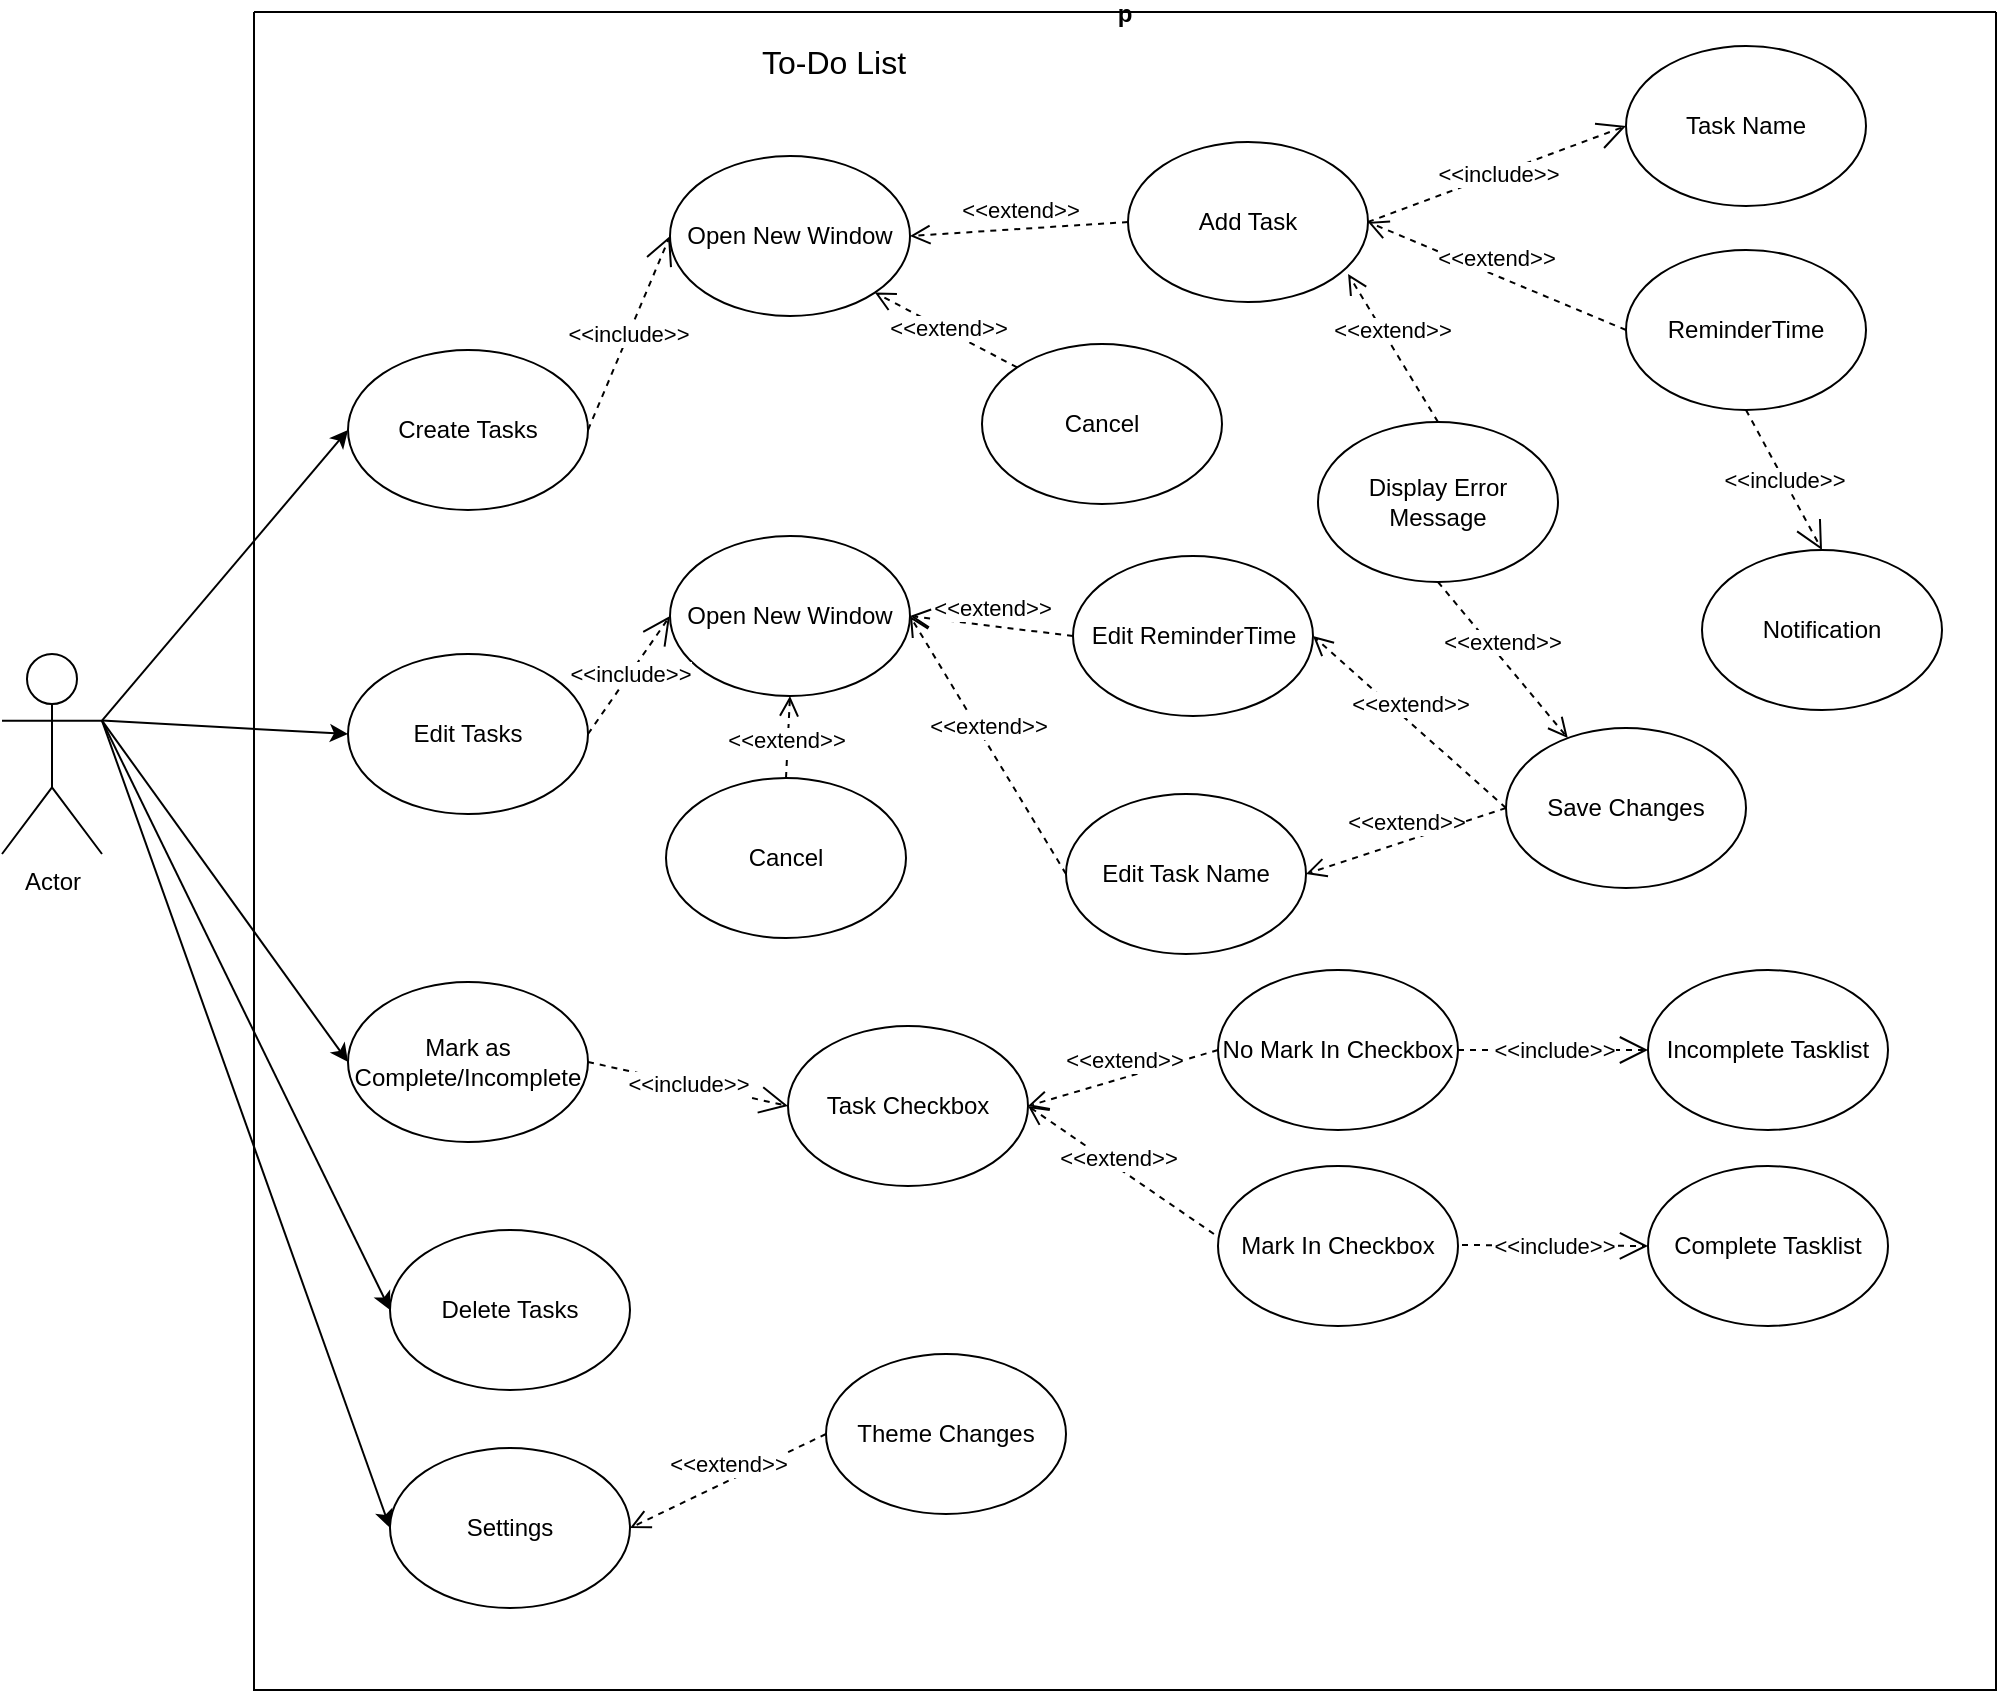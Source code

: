 <mxfile version="26.1.1">
  <diagram name="Sivu-1" id="iHHKouJceG0UiuAxufxZ">
    <mxGraphModel dx="2074" dy="1132" grid="0" gridSize="9" guides="1" tooltips="1" connect="1" arrows="1" fold="1" page="1" pageScale="1" pageWidth="1654" pageHeight="1169" math="0" shadow="0">
      <root>
        <mxCell id="0" />
        <mxCell id="1" parent="0" />
        <mxCell id="2YaicK8iOlo2KjXPD142-1" value="Actor" style="shape=umlActor;verticalLabelPosition=bottom;verticalAlign=top;html=1;outlineConnect=0;" parent="1" vertex="1">
          <mxGeometry x="41" y="468" width="50" height="100" as="geometry" />
        </mxCell>
        <mxCell id="2YaicK8iOlo2KjXPD142-2" value="p" style="swimlane;startSize=0;" parent="1" vertex="1">
          <mxGeometry x="167" y="147" width="871" height="839" as="geometry">
            <mxRectangle x="180" y="260" width="50" height="40" as="alternateBounds" />
          </mxGeometry>
        </mxCell>
        <mxCell id="2YaicK8iOlo2KjXPD142-3" value="&lt;font size=&quot;3&quot;&gt;To-Do List&lt;/font&gt;" style="text;html=1;align=center;verticalAlign=middle;whiteSpace=wrap;rounded=0;" parent="2YaicK8iOlo2KjXPD142-2" vertex="1">
          <mxGeometry x="245" y="10" width="90" height="30" as="geometry" />
        </mxCell>
        <mxCell id="2YaicK8iOlo2KjXPD142-4" value="Create Tasks" style="ellipse;whiteSpace=wrap;html=1;" parent="2YaicK8iOlo2KjXPD142-2" vertex="1">
          <mxGeometry x="47" y="169" width="120" height="80" as="geometry" />
        </mxCell>
        <mxCell id="2YaicK8iOlo2KjXPD142-6" value="Settings" style="ellipse;whiteSpace=wrap;html=1;" parent="2YaicK8iOlo2KjXPD142-2" vertex="1">
          <mxGeometry x="68" y="718" width="120" height="80" as="geometry" />
        </mxCell>
        <mxCell id="2YaicK8iOlo2KjXPD142-8" value="Edit Tasks" style="ellipse;whiteSpace=wrap;html=1;" parent="2YaicK8iOlo2KjXPD142-2" vertex="1">
          <mxGeometry x="47" y="321" width="120" height="80" as="geometry" />
        </mxCell>
        <mxCell id="2YaicK8iOlo2KjXPD142-9" value="Delete Tasks" style="ellipse;whiteSpace=wrap;html=1;" parent="2YaicK8iOlo2KjXPD142-2" vertex="1">
          <mxGeometry x="68" y="609" width="120" height="80" as="geometry" />
        </mxCell>
        <mxCell id="2YaicK8iOlo2KjXPD142-13" value="Open New Window" style="ellipse;whiteSpace=wrap;html=1;" parent="2YaicK8iOlo2KjXPD142-2" vertex="1">
          <mxGeometry x="208" y="72" width="120" height="80" as="geometry" />
        </mxCell>
        <mxCell id="2YaicK8iOlo2KjXPD142-15" value="&amp;lt;&amp;lt;include&amp;gt;&amp;gt;" style="endArrow=open;endSize=12;dashed=1;html=1;rounded=0;exitX=1;exitY=0.5;exitDx=0;exitDy=0;entryX=0;entryY=0.5;entryDx=0;entryDy=0;" parent="2YaicK8iOlo2KjXPD142-2" source="2YaicK8iOlo2KjXPD142-4" target="2YaicK8iOlo2KjXPD142-13" edge="1">
          <mxGeometry width="160" relative="1" as="geometry">
            <mxPoint x="206" y="270" as="sourcePoint" />
            <mxPoint x="366" y="270" as="targetPoint" />
            <mxPoint as="offset" />
          </mxGeometry>
        </mxCell>
        <mxCell id="2YaicK8iOlo2KjXPD142-19" value="ReminderTime" style="ellipse;whiteSpace=wrap;html=1;" parent="2YaicK8iOlo2KjXPD142-2" vertex="1">
          <mxGeometry x="686" y="119" width="120" height="80" as="geometry" />
        </mxCell>
        <mxCell id="2YaicK8iOlo2KjXPD142-20" value="&amp;lt;&amp;lt;extend&amp;gt;&amp;gt;" style="html=1;verticalAlign=bottom;endArrow=open;dashed=1;endSize=8;curved=0;rounded=0;exitX=0;exitY=0.5;exitDx=0;exitDy=0;entryX=1;entryY=0.5;entryDx=0;entryDy=0;" parent="2YaicK8iOlo2KjXPD142-2" source="2YaicK8iOlo2KjXPD142-19" target="2YaicK8iOlo2KjXPD142-33" edge="1">
          <mxGeometry relative="1" as="geometry">
            <mxPoint x="326" y="320" as="sourcePoint" />
            <mxPoint x="246" y="320" as="targetPoint" />
            <mxPoint as="offset" />
          </mxGeometry>
        </mxCell>
        <mxCell id="2YaicK8iOlo2KjXPD142-21" value="Task Name" style="ellipse;whiteSpace=wrap;html=1;" parent="2YaicK8iOlo2KjXPD142-2" vertex="1">
          <mxGeometry x="686" y="17" width="120" height="80" as="geometry" />
        </mxCell>
        <mxCell id="2YaicK8iOlo2KjXPD142-22" value="&amp;lt;&amp;lt;include&amp;gt;&amp;gt;" style="endArrow=open;endSize=12;dashed=1;html=1;rounded=0;entryX=0;entryY=0.5;entryDx=0;entryDy=0;exitX=1;exitY=0.5;exitDx=0;exitDy=0;" parent="2YaicK8iOlo2KjXPD142-2" source="2YaicK8iOlo2KjXPD142-33" target="2YaicK8iOlo2KjXPD142-21" edge="1">
          <mxGeometry width="160" relative="1" as="geometry">
            <mxPoint x="206" y="320" as="sourcePoint" />
            <mxPoint x="366" y="320" as="targetPoint" />
          </mxGeometry>
        </mxCell>
        <mxCell id="2YaicK8iOlo2KjXPD142-23" value="Open New Window" style="ellipse;whiteSpace=wrap;html=1;" parent="2YaicK8iOlo2KjXPD142-2" vertex="1">
          <mxGeometry x="208" y="262" width="120" height="80" as="geometry" />
        </mxCell>
        <mxCell id="2YaicK8iOlo2KjXPD142-24" value="&amp;lt;&amp;lt;include&amp;gt;&amp;gt;" style="endArrow=open;endSize=12;dashed=1;html=1;rounded=0;exitX=1;exitY=0.5;exitDx=0;exitDy=0;entryX=0;entryY=0.5;entryDx=0;entryDy=0;" parent="2YaicK8iOlo2KjXPD142-2" source="2YaicK8iOlo2KjXPD142-8" target="2YaicK8iOlo2KjXPD142-23" edge="1">
          <mxGeometry width="160" relative="1" as="geometry">
            <mxPoint x="206" y="320" as="sourcePoint" />
            <mxPoint x="366" y="320" as="targetPoint" />
          </mxGeometry>
        </mxCell>
        <mxCell id="2YaicK8iOlo2KjXPD142-25" value="Edit ReminderTime" style="ellipse;whiteSpace=wrap;html=1;" parent="2YaicK8iOlo2KjXPD142-2" vertex="1">
          <mxGeometry x="409.5" y="272" width="120" height="80" as="geometry" />
        </mxCell>
        <mxCell id="2YaicK8iOlo2KjXPD142-26" value="Edit Task Name" style="ellipse;whiteSpace=wrap;html=1;" parent="2YaicK8iOlo2KjXPD142-2" vertex="1">
          <mxGeometry x="406" y="391" width="120" height="80" as="geometry" />
        </mxCell>
        <mxCell id="2YaicK8iOlo2KjXPD142-29" value="&amp;lt;&amp;lt;extend&amp;gt;&amp;gt;" style="html=1;verticalAlign=bottom;endArrow=open;dashed=1;endSize=8;curved=0;rounded=0;entryX=1;entryY=0.5;entryDx=0;entryDy=0;exitX=0;exitY=0.5;exitDx=0;exitDy=0;" parent="2YaicK8iOlo2KjXPD142-2" source="2YaicK8iOlo2KjXPD142-26" target="2YaicK8iOlo2KjXPD142-23" edge="1">
          <mxGeometry relative="1" as="geometry">
            <mxPoint x="325" y="360" as="sourcePoint" />
            <mxPoint x="245" y="360" as="targetPoint" />
          </mxGeometry>
        </mxCell>
        <mxCell id="2YaicK8iOlo2KjXPD142-27" value="&amp;lt;&amp;lt;extend&amp;gt;&amp;gt;" style="html=1;verticalAlign=bottom;endArrow=open;dashed=1;endSize=8;curved=0;rounded=0;entryX=1;entryY=0.5;entryDx=0;entryDy=0;exitX=0;exitY=0.5;exitDx=0;exitDy=0;" parent="2YaicK8iOlo2KjXPD142-2" source="2YaicK8iOlo2KjXPD142-25" target="2YaicK8iOlo2KjXPD142-23" edge="1">
          <mxGeometry relative="1" as="geometry">
            <mxPoint x="326" y="320" as="sourcePoint" />
            <mxPoint x="246" y="320" as="targetPoint" />
          </mxGeometry>
        </mxCell>
        <mxCell id="2YaicK8iOlo2KjXPD142-30" value="Display Error Message" style="ellipse;whiteSpace=wrap;html=1;" parent="2YaicK8iOlo2KjXPD142-2" vertex="1">
          <mxGeometry x="532" y="205" width="120" height="80" as="geometry" />
        </mxCell>
        <mxCell id="2YaicK8iOlo2KjXPD142-32" value="&amp;lt;&amp;lt;extend&amp;gt;&amp;gt;" style="html=1;verticalAlign=bottom;endArrow=open;dashed=1;endSize=8;curved=0;rounded=0;exitX=0.5;exitY=0;exitDx=0;exitDy=0;entryX=0.917;entryY=0.825;entryDx=0;entryDy=0;entryPerimeter=0;" parent="2YaicK8iOlo2KjXPD142-2" source="2YaicK8iOlo2KjXPD142-30" target="2YaicK8iOlo2KjXPD142-33" edge="1">
          <mxGeometry relative="1" as="geometry">
            <mxPoint x="325" y="380" as="sourcePoint" />
            <mxPoint x="731" y="50" as="targetPoint" />
          </mxGeometry>
        </mxCell>
        <mxCell id="2YaicK8iOlo2KjXPD142-33" value="Add Task" style="ellipse;whiteSpace=wrap;html=1;" parent="2YaicK8iOlo2KjXPD142-2" vertex="1">
          <mxGeometry x="437" y="65" width="120" height="80" as="geometry" />
        </mxCell>
        <mxCell id="2YaicK8iOlo2KjXPD142-36" value="Cancel" style="ellipse;whiteSpace=wrap;html=1;" parent="2YaicK8iOlo2KjXPD142-2" vertex="1">
          <mxGeometry x="206" y="383" width="120" height="80" as="geometry" />
        </mxCell>
        <mxCell id="2YaicK8iOlo2KjXPD142-37" value="&amp;lt;&amp;lt;extend&amp;gt;&amp;gt;" style="html=1;verticalAlign=bottom;endArrow=open;dashed=1;endSize=8;curved=0;rounded=0;entryX=0.5;entryY=1;entryDx=0;entryDy=0;exitX=0.5;exitY=0;exitDx=0;exitDy=0;" parent="2YaicK8iOlo2KjXPD142-2" source="2YaicK8iOlo2KjXPD142-36" target="2YaicK8iOlo2KjXPD142-23" edge="1">
          <mxGeometry x="-0.518" relative="1" as="geometry">
            <mxPoint x="525" y="441" as="sourcePoint" />
            <mxPoint x="445" y="441" as="targetPoint" />
            <mxPoint as="offset" />
          </mxGeometry>
        </mxCell>
        <mxCell id="2YaicK8iOlo2KjXPD142-38" value="Save Changes" style="ellipse;whiteSpace=wrap;html=1;" parent="2YaicK8iOlo2KjXPD142-2" vertex="1">
          <mxGeometry x="626" y="358" width="120" height="80" as="geometry" />
        </mxCell>
        <mxCell id="2YaicK8iOlo2KjXPD142-43" value="Cancel" style="ellipse;whiteSpace=wrap;html=1;" parent="2YaicK8iOlo2KjXPD142-2" vertex="1">
          <mxGeometry x="364" y="166" width="120" height="80" as="geometry" />
        </mxCell>
        <mxCell id="2YaicK8iOlo2KjXPD142-45" value="&amp;lt;&amp;lt;extend&amp;gt;&amp;gt;" style="html=1;verticalAlign=bottom;endArrow=open;dashed=1;endSize=8;curved=0;rounded=0;entryX=1;entryY=1;entryDx=0;entryDy=0;exitX=0;exitY=0;exitDx=0;exitDy=0;" parent="2YaicK8iOlo2KjXPD142-2" source="2YaicK8iOlo2KjXPD142-43" target="2YaicK8iOlo2KjXPD142-13" edge="1">
          <mxGeometry x="-0.113" y="7" relative="1" as="geometry">
            <mxPoint x="516" y="500" as="sourcePoint" />
            <mxPoint x="436" y="500" as="targetPoint" />
            <mxPoint as="offset" />
          </mxGeometry>
        </mxCell>
        <mxCell id="2YaicK8iOlo2KjXPD142-46" value="&amp;lt;&amp;lt;extend&amp;gt;&amp;gt;" style="html=1;verticalAlign=bottom;endArrow=open;dashed=1;endSize=8;curved=0;rounded=0;entryX=1;entryY=0.5;entryDx=0;entryDy=0;exitX=0;exitY=0.5;exitDx=0;exitDy=0;" parent="2YaicK8iOlo2KjXPD142-2" source="2YaicK8iOlo2KjXPD142-33" target="2YaicK8iOlo2KjXPD142-13" edge="1">
          <mxGeometry relative="1" as="geometry">
            <mxPoint x="518" y="440" as="sourcePoint" />
            <mxPoint x="438" y="440" as="targetPoint" />
          </mxGeometry>
        </mxCell>
        <mxCell id="2YaicK8iOlo2KjXPD142-47" value="&amp;lt;&amp;lt;extend&amp;gt;&amp;gt;" style="html=1;verticalAlign=bottom;endArrow=open;dashed=1;endSize=8;curved=0;rounded=0;entryX=1;entryY=0.5;entryDx=0;entryDy=0;exitX=0;exitY=0.5;exitDx=0;exitDy=0;" parent="2YaicK8iOlo2KjXPD142-2" source="2YaicK8iOlo2KjXPD142-38" target="2YaicK8iOlo2KjXPD142-25" edge="1">
          <mxGeometry relative="1" as="geometry">
            <mxPoint x="518" y="440" as="sourcePoint" />
            <mxPoint x="438" y="440" as="targetPoint" />
          </mxGeometry>
        </mxCell>
        <mxCell id="2YaicK8iOlo2KjXPD142-49" value="&amp;lt;&amp;lt;extend&amp;gt;&amp;gt;" style="html=1;verticalAlign=bottom;endArrow=open;dashed=1;endSize=8;curved=0;rounded=0;entryX=1;entryY=0.5;entryDx=0;entryDy=0;exitX=0;exitY=0.5;exitDx=0;exitDy=0;" parent="2YaicK8iOlo2KjXPD142-2" source="2YaicK8iOlo2KjXPD142-38" target="2YaicK8iOlo2KjXPD142-26" edge="1">
          <mxGeometry relative="1" as="geometry">
            <mxPoint x="518" y="440" as="sourcePoint" />
            <mxPoint x="438" y="440" as="targetPoint" />
          </mxGeometry>
        </mxCell>
        <mxCell id="2YaicK8iOlo2KjXPD142-51" value="&amp;lt;&amp;lt;extend&amp;gt;&amp;gt;" style="html=1;verticalAlign=bottom;endArrow=open;dashed=1;endSize=8;curved=0;rounded=0;exitX=0.5;exitY=1;exitDx=0;exitDy=0;" parent="2YaicK8iOlo2KjXPD142-2" source="2YaicK8iOlo2KjXPD142-30" target="2YaicK8iOlo2KjXPD142-38" edge="1">
          <mxGeometry relative="1" as="geometry">
            <mxPoint x="518" y="440" as="sourcePoint" />
            <mxPoint x="438" y="440" as="targetPoint" />
          </mxGeometry>
        </mxCell>
        <mxCell id="2YaicK8iOlo2KjXPD142-54" value="Mark as Complete/Incomplete" style="ellipse;whiteSpace=wrap;html=1;" parent="2YaicK8iOlo2KjXPD142-2" vertex="1">
          <mxGeometry x="47" y="485" width="120" height="80" as="geometry" />
        </mxCell>
        <mxCell id="2YaicK8iOlo2KjXPD142-56" value="Task Checkbox" style="ellipse;whiteSpace=wrap;html=1;" parent="2YaicK8iOlo2KjXPD142-2" vertex="1">
          <mxGeometry x="267" y="507" width="120" height="80" as="geometry" />
        </mxCell>
        <mxCell id="2YaicK8iOlo2KjXPD142-57" value="No Mark In Checkbox" style="ellipse;whiteSpace=wrap;html=1;" parent="2YaicK8iOlo2KjXPD142-2" vertex="1">
          <mxGeometry x="482" y="479" width="120" height="80" as="geometry" />
        </mxCell>
        <mxCell id="2YaicK8iOlo2KjXPD142-60" value="Mark In Checkbox" style="ellipse;whiteSpace=wrap;html=1;" parent="2YaicK8iOlo2KjXPD142-2" vertex="1">
          <mxGeometry x="482" y="577" width="120" height="80" as="geometry" />
        </mxCell>
        <mxCell id="2YaicK8iOlo2KjXPD142-61" value="&amp;lt;&amp;lt;include&amp;gt;&amp;gt;" style="endArrow=open;endSize=12;dashed=1;html=1;rounded=0;exitX=1;exitY=0.5;exitDx=0;exitDy=0;entryX=0;entryY=0.5;entryDx=0;entryDy=0;" parent="2YaicK8iOlo2KjXPD142-2" source="2YaicK8iOlo2KjXPD142-54" target="2YaicK8iOlo2KjXPD142-56" edge="1">
          <mxGeometry width="160" relative="1" as="geometry">
            <mxPoint x="407" y="430" as="sourcePoint" />
            <mxPoint x="567" y="430" as="targetPoint" />
          </mxGeometry>
        </mxCell>
        <mxCell id="2YaicK8iOlo2KjXPD142-62" value="&amp;lt;&amp;lt;extend&amp;gt;&amp;gt;" style="html=1;verticalAlign=bottom;endArrow=open;dashed=1;endSize=8;curved=0;rounded=0;entryX=1;entryY=0.5;entryDx=0;entryDy=0;exitX=0;exitY=0.5;exitDx=0;exitDy=0;" parent="2YaicK8iOlo2KjXPD142-2" source="2YaicK8iOlo2KjXPD142-57" target="2YaicK8iOlo2KjXPD142-56" edge="1">
          <mxGeometry relative="1" as="geometry">
            <mxPoint x="527" y="430" as="sourcePoint" />
            <mxPoint x="447" y="430" as="targetPoint" />
          </mxGeometry>
        </mxCell>
        <mxCell id="2YaicK8iOlo2KjXPD142-63" value="&amp;lt;&amp;lt;extend&amp;gt;&amp;gt;" style="html=1;verticalAlign=bottom;endArrow=open;dashed=1;endSize=8;curved=0;rounded=0;entryX=1;entryY=0.5;entryDx=0;entryDy=0;exitX=-0.017;exitY=0.425;exitDx=0;exitDy=0;exitPerimeter=0;" parent="2YaicK8iOlo2KjXPD142-2" source="2YaicK8iOlo2KjXPD142-60" target="2YaicK8iOlo2KjXPD142-56" edge="1">
          <mxGeometry x="-0.028" y="3" relative="1" as="geometry">
            <mxPoint x="527" y="430" as="sourcePoint" />
            <mxPoint x="447" y="430" as="targetPoint" />
            <mxPoint x="-1" as="offset" />
          </mxGeometry>
        </mxCell>
        <mxCell id="2YaicK8iOlo2KjXPD142-64" value="&amp;lt;&amp;lt;include&amp;gt;&amp;gt;" style="endArrow=open;endSize=12;dashed=1;html=1;rounded=0;exitX=1;exitY=0.5;exitDx=0;exitDy=0;entryX=0;entryY=0.5;entryDx=0;entryDy=0;" parent="2YaicK8iOlo2KjXPD142-2" source="2YaicK8iOlo2KjXPD142-57" target="2YaicK8iOlo2KjXPD142-66" edge="1">
          <mxGeometry width="160" relative="1" as="geometry">
            <mxPoint x="602" y="518.5" as="sourcePoint" />
            <mxPoint x="762" y="518.5" as="targetPoint" />
          </mxGeometry>
        </mxCell>
        <mxCell id="2YaicK8iOlo2KjXPD142-65" value="&amp;lt;&amp;lt;include&amp;gt;&amp;gt;" style="endArrow=open;endSize=12;dashed=1;html=1;rounded=0;entryX=0;entryY=0.5;entryDx=0;entryDy=0;" parent="2YaicK8iOlo2KjXPD142-2" target="2YaicK8iOlo2KjXPD142-67" edge="1">
          <mxGeometry width="160" relative="1" as="geometry">
            <mxPoint x="604" y="616.5" as="sourcePoint" />
            <mxPoint x="704" y="617" as="targetPoint" />
          </mxGeometry>
        </mxCell>
        <mxCell id="2YaicK8iOlo2KjXPD142-66" value="Incomplete Tasklist" style="ellipse;whiteSpace=wrap;html=1;" parent="2YaicK8iOlo2KjXPD142-2" vertex="1">
          <mxGeometry x="697" y="479" width="120" height="80" as="geometry" />
        </mxCell>
        <mxCell id="2YaicK8iOlo2KjXPD142-67" value="Complete Tasklist" style="ellipse;whiteSpace=wrap;html=1;" parent="2YaicK8iOlo2KjXPD142-2" vertex="1">
          <mxGeometry x="697" y="577" width="120" height="80" as="geometry" />
        </mxCell>
        <mxCell id="2YaicK8iOlo2KjXPD142-68" value="Notification" style="ellipse;whiteSpace=wrap;html=1;" parent="2YaicK8iOlo2KjXPD142-2" vertex="1">
          <mxGeometry x="724" y="269" width="120" height="80" as="geometry" />
        </mxCell>
        <mxCell id="2YaicK8iOlo2KjXPD142-69" value="&amp;lt;&amp;lt;include&amp;gt;&amp;gt;" style="endArrow=open;endSize=12;dashed=1;html=1;rounded=0;exitX=0.5;exitY=1;exitDx=0;exitDy=0;entryX=0.5;entryY=0;entryDx=0;entryDy=0;" parent="2YaicK8iOlo2KjXPD142-2" source="2YaicK8iOlo2KjXPD142-19" target="2YaicK8iOlo2KjXPD142-68" edge="1">
          <mxGeometry x="0.004" width="160" relative="1" as="geometry">
            <mxPoint x="407" y="430" as="sourcePoint" />
            <mxPoint x="567" y="430" as="targetPoint" />
            <mxPoint as="offset" />
          </mxGeometry>
        </mxCell>
        <mxCell id="2YaicK8iOlo2KjXPD142-70" value="Theme Changes" style="ellipse;whiteSpace=wrap;html=1;" parent="2YaicK8iOlo2KjXPD142-2" vertex="1">
          <mxGeometry x="286" y="671" width="120" height="80" as="geometry" />
        </mxCell>
        <mxCell id="a6E1LPGZ_omoe6_mNaca-1" value="&amp;lt;&amp;lt;extend&amp;gt;&amp;gt;" style="html=1;verticalAlign=bottom;endArrow=open;dashed=1;endSize=8;curved=0;rounded=0;entryX=1;entryY=0.5;entryDx=0;entryDy=0;exitX=0;exitY=0.5;exitDx=0;exitDy=0;" edge="1" parent="2YaicK8iOlo2KjXPD142-2" source="2YaicK8iOlo2KjXPD142-70" target="2YaicK8iOlo2KjXPD142-6">
          <mxGeometry relative="1" as="geometry">
            <mxPoint x="699" y="430" as="sourcePoint" />
            <mxPoint x="619" y="430" as="targetPoint" />
          </mxGeometry>
        </mxCell>
        <mxCell id="2YaicK8iOlo2KjXPD142-5" value="" style="endArrow=classic;html=1;rounded=0;entryX=0;entryY=0.5;entryDx=0;entryDy=0;exitX=1;exitY=0.333;exitDx=0;exitDy=0;exitPerimeter=0;" parent="1" source="2YaicK8iOlo2KjXPD142-1" target="2YaicK8iOlo2KjXPD142-4" edge="1">
          <mxGeometry width="50" height="50" relative="1" as="geometry">
            <mxPoint x="140" y="470" as="sourcePoint" />
            <mxPoint x="190" y="420" as="targetPoint" />
          </mxGeometry>
        </mxCell>
        <mxCell id="2YaicK8iOlo2KjXPD142-7" value="" style="endArrow=classic;html=1;rounded=0;exitX=1;exitY=0.333;exitDx=0;exitDy=0;exitPerimeter=0;entryX=0;entryY=0.5;entryDx=0;entryDy=0;" parent="1" source="2YaicK8iOlo2KjXPD142-1" target="2YaicK8iOlo2KjXPD142-6" edge="1">
          <mxGeometry width="50" height="50" relative="1" as="geometry">
            <mxPoint x="160" y="500" as="sourcePoint" />
            <mxPoint x="210" y="450" as="targetPoint" />
          </mxGeometry>
        </mxCell>
        <mxCell id="2YaicK8iOlo2KjXPD142-10" value="" style="endArrow=classic;html=1;rounded=0;entryX=0;entryY=0.5;entryDx=0;entryDy=0;exitX=1;exitY=0.333;exitDx=0;exitDy=0;exitPerimeter=0;" parent="1" source="2YaicK8iOlo2KjXPD142-1" target="2YaicK8iOlo2KjXPD142-8" edge="1">
          <mxGeometry width="50" height="50" relative="1" as="geometry">
            <mxPoint x="100" y="470" as="sourcePoint" />
            <mxPoint x="440" y="550" as="targetPoint" />
          </mxGeometry>
        </mxCell>
        <mxCell id="2YaicK8iOlo2KjXPD142-12" value="" style="endArrow=classic;html=1;rounded=0;entryX=0;entryY=0.5;entryDx=0;entryDy=0;exitX=1;exitY=0.333;exitDx=0;exitDy=0;exitPerimeter=0;" parent="1" source="2YaicK8iOlo2KjXPD142-1" target="2YaicK8iOlo2KjXPD142-9" edge="1">
          <mxGeometry width="50" height="50" relative="1" as="geometry">
            <mxPoint x="100" y="470" as="sourcePoint" />
            <mxPoint x="440" y="550" as="targetPoint" />
          </mxGeometry>
        </mxCell>
        <mxCell id="2YaicK8iOlo2KjXPD142-55" value="" style="endArrow=classic;html=1;rounded=0;exitX=1;exitY=0.333;exitDx=0;exitDy=0;exitPerimeter=0;entryX=0;entryY=0.5;entryDx=0;entryDy=0;" parent="1" source="2YaicK8iOlo2KjXPD142-1" target="2YaicK8iOlo2KjXPD142-54" edge="1">
          <mxGeometry width="50" height="50" relative="1" as="geometry">
            <mxPoint x="629" y="602" as="sourcePoint" />
            <mxPoint x="679" y="552" as="targetPoint" />
          </mxGeometry>
        </mxCell>
      </root>
    </mxGraphModel>
  </diagram>
</mxfile>
